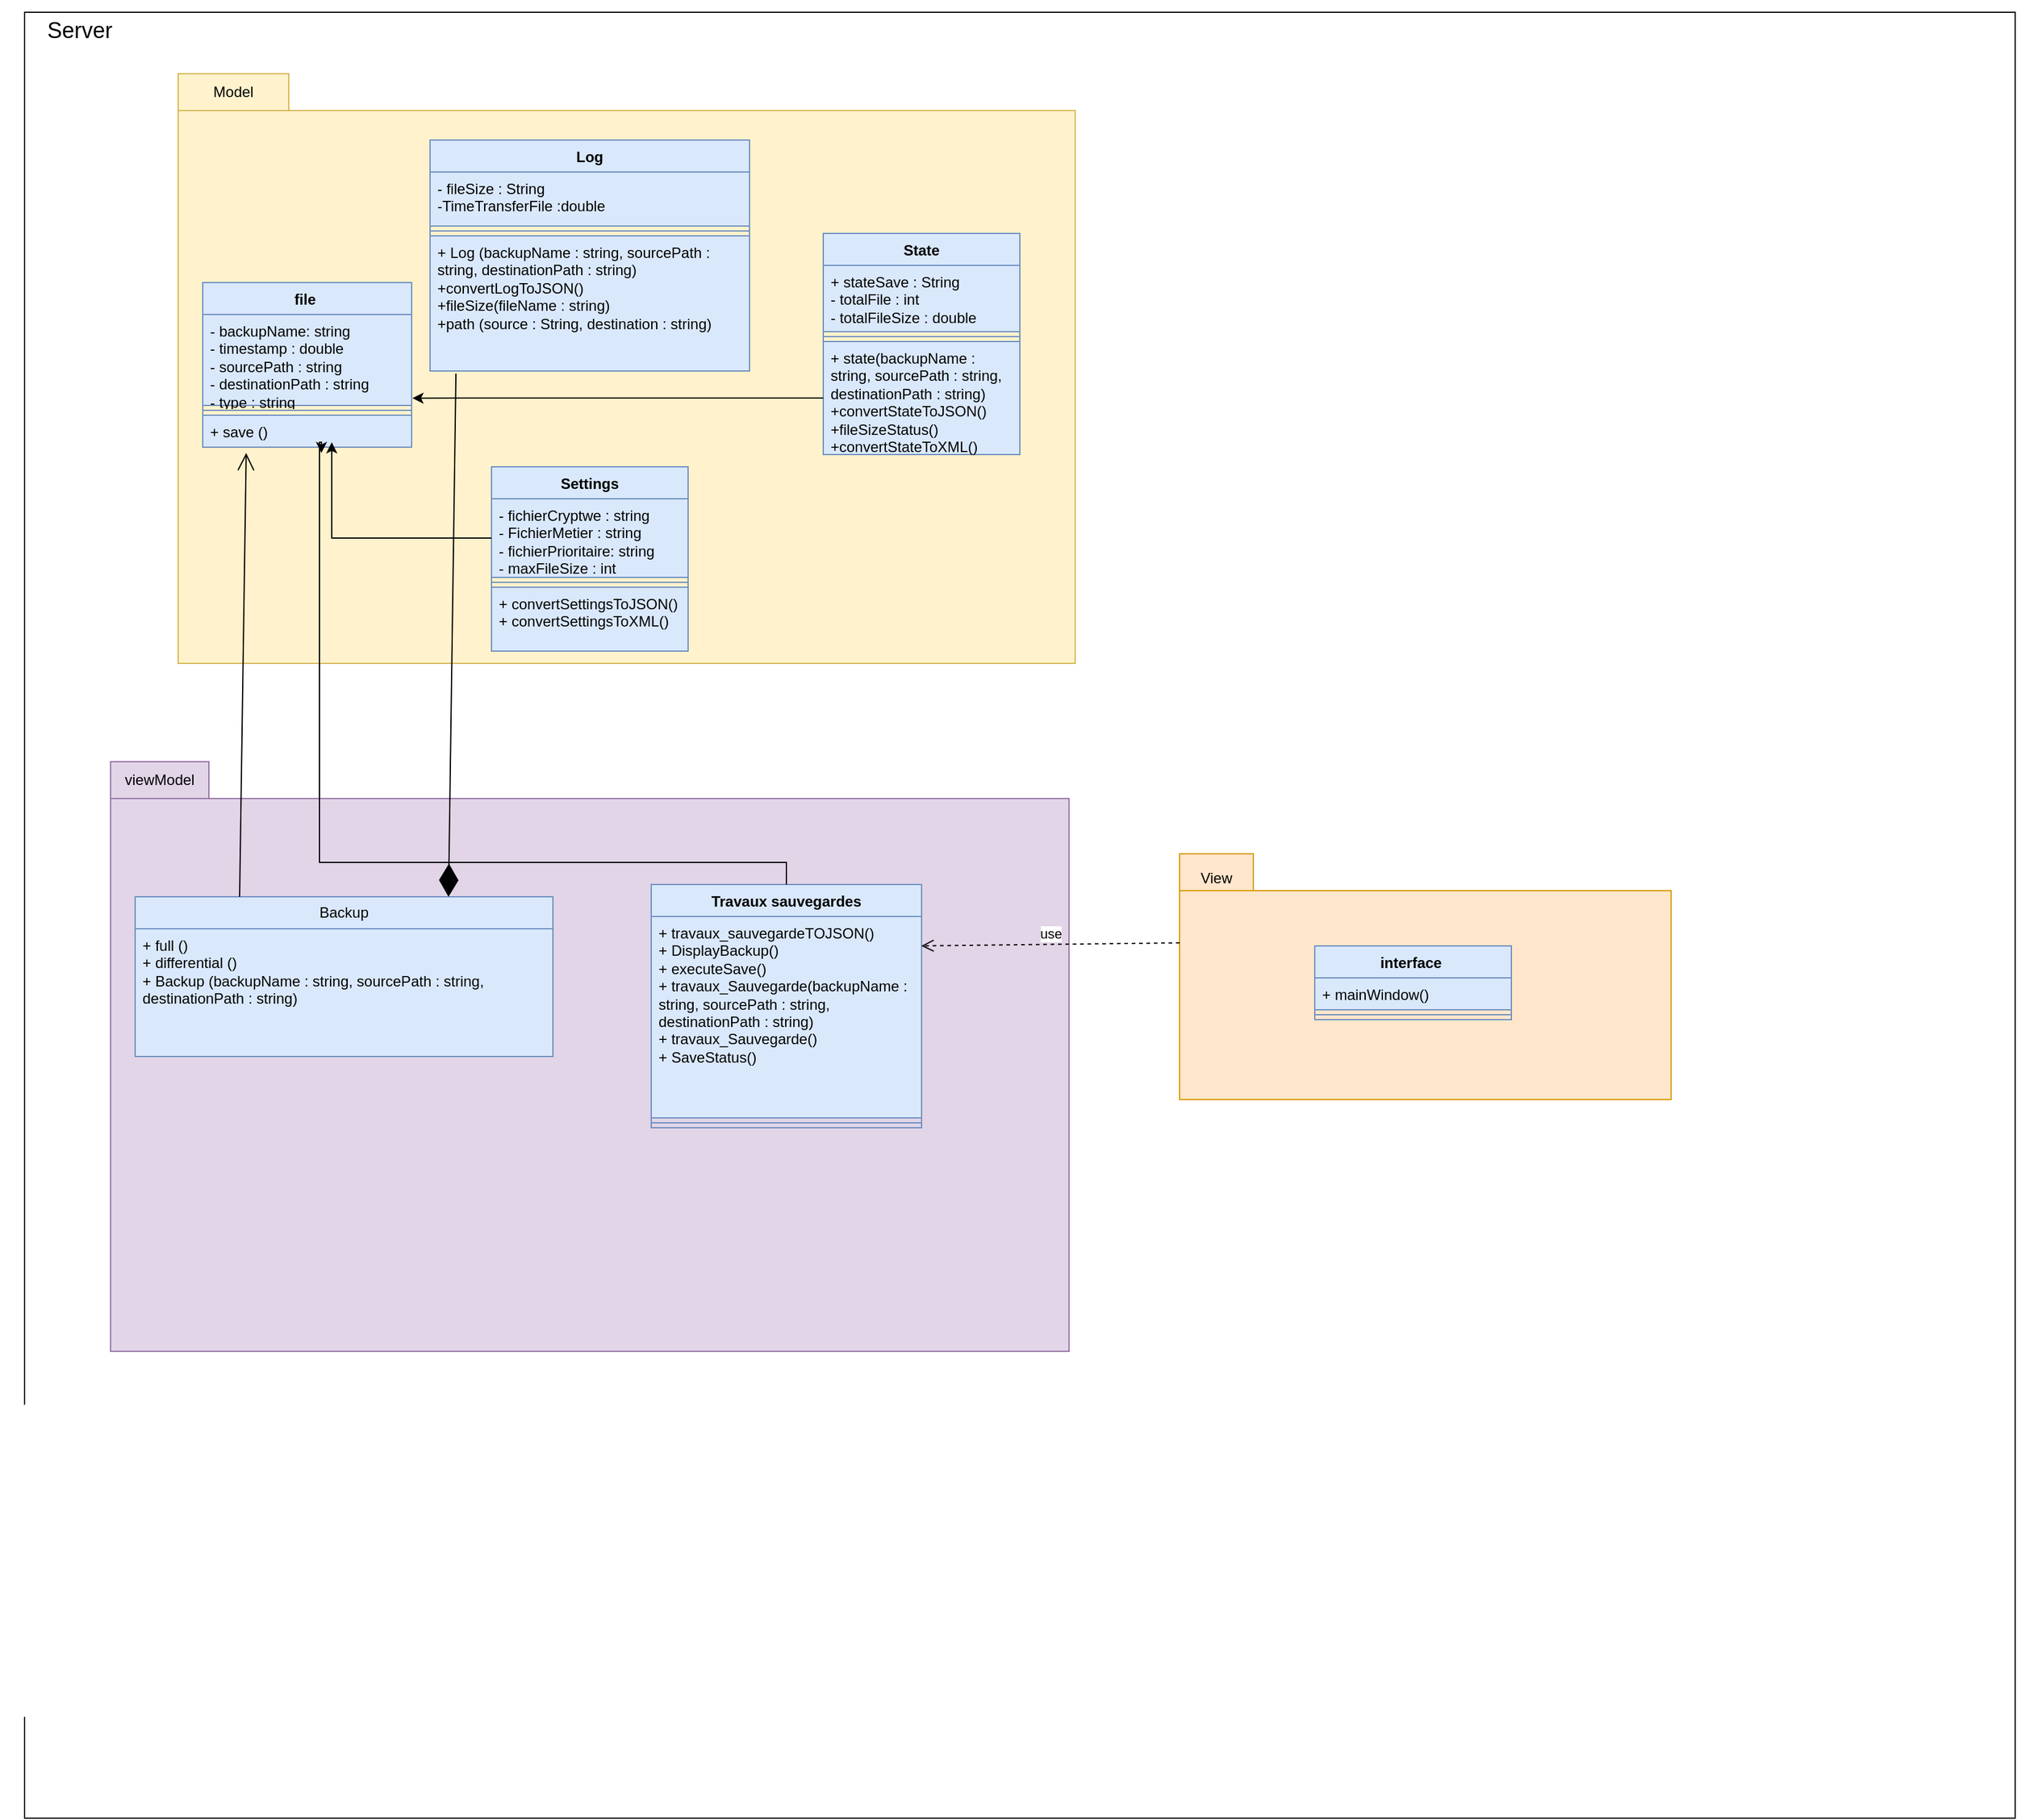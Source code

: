 <mxfile version="22.1.11" type="github">
  <diagram id="C5RBs43oDa-KdzZeNtuy" name="Page-1">
    <mxGraphModel dx="1949" dy="1903" grid="1" gridSize="10" guides="1" tooltips="1" connect="1" arrows="1" fold="1" page="1" pageScale="1" pageWidth="827" pageHeight="1169" math="0" shadow="0">
      <root>
        <mxCell id="WIyWlLk6GJQsqaUBKTNV-0" />
        <mxCell id="WIyWlLk6GJQsqaUBKTNV-1" parent="WIyWlLk6GJQsqaUBKTNV-0" />
        <mxCell id="ituSa4Jh_Zp6wQNcWbV0-0" value="" style="rounded=0;whiteSpace=wrap;html=1;" vertex="1" parent="WIyWlLk6GJQsqaUBKTNV-1">
          <mxGeometry x="-770" y="-130" width="1620" height="1470" as="geometry" />
        </mxCell>
        <mxCell id="ituSa4Jh_Zp6wQNcWbV0-1" value="&lt;font style=&quot;font-size: 18px;&quot;&gt;Server&lt;/font&gt;" style="text;html=1;strokeColor=none;fillColor=none;align=center;verticalAlign=middle;whiteSpace=wrap;rounded=0;" vertex="1" parent="WIyWlLk6GJQsqaUBKTNV-1">
          <mxGeometry x="-790" y="-140" width="130" height="50" as="geometry" />
        </mxCell>
        <mxCell id="ituSa4Jh_Zp6wQNcWbV0-2" value="" style="shape=folder;fontStyle=1;spacingTop=10;tabWidth=90;tabHeight=30;tabPosition=left;html=1;whiteSpace=wrap;fillColor=#fff2cc;strokeColor=#d6b656;" vertex="1" parent="WIyWlLk6GJQsqaUBKTNV-1">
          <mxGeometry x="-645" y="-80" width="730" height="480" as="geometry" />
        </mxCell>
        <mxCell id="ituSa4Jh_Zp6wQNcWbV0-3" value="Log" style="swimlane;fontStyle=1;align=center;verticalAlign=top;childLayout=stackLayout;horizontal=1;startSize=26;horizontalStack=0;resizeParent=1;resizeParentMax=0;resizeLast=0;collapsible=1;marginBottom=0;whiteSpace=wrap;html=1;fillColor=#dae8fc;strokeColor=#6c8ebf;" vertex="1" parent="WIyWlLk6GJQsqaUBKTNV-1">
          <mxGeometry x="-440" y="-26" width="260" height="188" as="geometry" />
        </mxCell>
        <mxCell id="ituSa4Jh_Zp6wQNcWbV0-4" value="- fileSize : String&amp;nbsp;&lt;br&gt;-TimeTransferFile :double&amp;nbsp;" style="text;strokeColor=#6c8ebf;fillColor=#dae8fc;align=left;verticalAlign=top;spacingLeft=4;spacingRight=4;overflow=hidden;rotatable=0;points=[[0,0.5],[1,0.5]];portConstraint=eastwest;whiteSpace=wrap;html=1;" vertex="1" parent="ituSa4Jh_Zp6wQNcWbV0-3">
          <mxGeometry y="26" width="260" height="44" as="geometry" />
        </mxCell>
        <mxCell id="ituSa4Jh_Zp6wQNcWbV0-5" value="" style="line;strokeWidth=1;fillColor=none;align=left;verticalAlign=middle;spacingTop=-1;spacingLeft=3;spacingRight=3;rotatable=0;labelPosition=right;points=[];portConstraint=eastwest;strokeColor=inherit;" vertex="1" parent="ituSa4Jh_Zp6wQNcWbV0-3">
          <mxGeometry y="70" width="260" height="8" as="geometry" />
        </mxCell>
        <mxCell id="ituSa4Jh_Zp6wQNcWbV0-6" value="+ Log (backupName : string, sourcePath : string, destinationPath : string) &amp;nbsp;&lt;br&gt;+convertLogToJSON()&lt;br&gt;+fileSize(fileName : string)&amp;nbsp;&lt;br&gt;+path (source : String, destination : string) &amp;nbsp;" style="text;strokeColor=#6c8ebf;fillColor=#dae8fc;align=left;verticalAlign=top;spacingLeft=4;spacingRight=4;overflow=hidden;rotatable=0;points=[[0,0.5],[1,0.5]];portConstraint=eastwest;whiteSpace=wrap;html=1;" vertex="1" parent="ituSa4Jh_Zp6wQNcWbV0-3">
          <mxGeometry y="78" width="260" height="110" as="geometry" />
        </mxCell>
        <mxCell id="ituSa4Jh_Zp6wQNcWbV0-11" value="file&amp;nbsp;" style="swimlane;fontStyle=1;align=center;verticalAlign=top;childLayout=stackLayout;horizontal=1;startSize=26;horizontalStack=0;resizeParent=1;resizeParentMax=0;resizeLast=0;collapsible=1;marginBottom=0;whiteSpace=wrap;html=1;fillColor=#dae8fc;strokeColor=#6c8ebf;" vertex="1" parent="WIyWlLk6GJQsqaUBKTNV-1">
          <mxGeometry x="-625" y="90" width="170" height="134" as="geometry" />
        </mxCell>
        <mxCell id="ituSa4Jh_Zp6wQNcWbV0-12" value="- backupName: string&lt;br&gt;- timestamp : double&lt;br&gt;- sourcePath : string&lt;br&gt;- destinationPath : string&amp;nbsp;&lt;br&gt;- type : string" style="text;strokeColor=#6c8ebf;fillColor=#dae8fc;align=left;verticalAlign=top;spacingLeft=4;spacingRight=4;overflow=hidden;rotatable=0;points=[[0,0.5],[1,0.5]];portConstraint=eastwest;whiteSpace=wrap;html=1;" vertex="1" parent="ituSa4Jh_Zp6wQNcWbV0-11">
          <mxGeometry y="26" width="170" height="74" as="geometry" />
        </mxCell>
        <mxCell id="ituSa4Jh_Zp6wQNcWbV0-13" value="" style="line;strokeWidth=1;fillColor=none;align=left;verticalAlign=middle;spacingTop=-1;spacingLeft=3;spacingRight=3;rotatable=0;labelPosition=right;points=[];portConstraint=eastwest;strokeColor=inherit;" vertex="1" parent="ituSa4Jh_Zp6wQNcWbV0-11">
          <mxGeometry y="100" width="170" height="8" as="geometry" />
        </mxCell>
        <mxCell id="ituSa4Jh_Zp6wQNcWbV0-14" value="+ save ()" style="text;strokeColor=#6c8ebf;fillColor=#dae8fc;align=left;verticalAlign=top;spacingLeft=4;spacingRight=4;overflow=hidden;rotatable=0;points=[[0,0.5],[1,0.5]];portConstraint=eastwest;whiteSpace=wrap;html=1;" vertex="1" parent="ituSa4Jh_Zp6wQNcWbV0-11">
          <mxGeometry y="108" width="170" height="26" as="geometry" />
        </mxCell>
        <mxCell id="ituSa4Jh_Zp6wQNcWbV0-15" value="Settings" style="swimlane;fontStyle=1;align=center;verticalAlign=top;childLayout=stackLayout;horizontal=1;startSize=26;horizontalStack=0;resizeParent=1;resizeParentMax=0;resizeLast=0;collapsible=1;marginBottom=0;whiteSpace=wrap;html=1;fillColor=#dae8fc;strokeColor=#6c8ebf;" vertex="1" parent="WIyWlLk6GJQsqaUBKTNV-1">
          <mxGeometry x="-390" y="240" width="160" height="150" as="geometry" />
        </mxCell>
        <mxCell id="ituSa4Jh_Zp6wQNcWbV0-16" value="- fichierCryptwe : string&lt;br&gt;- FichierMetier : string&amp;nbsp;&lt;br&gt;- fichierPrioritaire: string&lt;br&gt;- maxFileSize : int" style="text;strokeColor=#6c8ebf;fillColor=#dae8fc;align=left;verticalAlign=top;spacingLeft=4;spacingRight=4;overflow=hidden;rotatable=0;points=[[0,0.5],[1,0.5]];portConstraint=eastwest;whiteSpace=wrap;html=1;" vertex="1" parent="ituSa4Jh_Zp6wQNcWbV0-15">
          <mxGeometry y="26" width="160" height="64" as="geometry" />
        </mxCell>
        <mxCell id="ituSa4Jh_Zp6wQNcWbV0-17" value="" style="line;strokeWidth=1;fillColor=none;align=left;verticalAlign=middle;spacingTop=-1;spacingLeft=3;spacingRight=3;rotatable=0;labelPosition=right;points=[];portConstraint=eastwest;strokeColor=inherit;" vertex="1" parent="ituSa4Jh_Zp6wQNcWbV0-15">
          <mxGeometry y="90" width="160" height="8" as="geometry" />
        </mxCell>
        <mxCell id="ituSa4Jh_Zp6wQNcWbV0-18" value="+ convertSettingsToJSON()&lt;br&gt;+ convertSettingsToXML()" style="text;strokeColor=#6c8ebf;fillColor=#dae8fc;align=left;verticalAlign=top;spacingLeft=4;spacingRight=4;overflow=hidden;rotatable=0;points=[[0,0.5],[1,0.5]];portConstraint=eastwest;whiteSpace=wrap;html=1;" vertex="1" parent="ituSa4Jh_Zp6wQNcWbV0-15">
          <mxGeometry y="98" width="160" height="52" as="geometry" />
        </mxCell>
        <mxCell id="ituSa4Jh_Zp6wQNcWbV0-19" value="State" style="swimlane;fontStyle=1;align=center;verticalAlign=top;childLayout=stackLayout;horizontal=1;startSize=26;horizontalStack=0;resizeParent=1;resizeParentMax=0;resizeLast=0;collapsible=1;marginBottom=0;whiteSpace=wrap;html=1;fillColor=#dae8fc;strokeColor=#6c8ebf;" vertex="1" parent="WIyWlLk6GJQsqaUBKTNV-1">
          <mxGeometry x="-120" y="50" width="160" height="180" as="geometry" />
        </mxCell>
        <mxCell id="ituSa4Jh_Zp6wQNcWbV0-20" value="+ stateSave : String&amp;nbsp;&lt;br&gt;- totalFile : int&amp;nbsp;&lt;br&gt;- totalFileSize : double" style="text;strokeColor=#6c8ebf;fillColor=#dae8fc;align=left;verticalAlign=top;spacingLeft=4;spacingRight=4;overflow=hidden;rotatable=0;points=[[0,0.5],[1,0.5]];portConstraint=eastwest;whiteSpace=wrap;html=1;" vertex="1" parent="ituSa4Jh_Zp6wQNcWbV0-19">
          <mxGeometry y="26" width="160" height="54" as="geometry" />
        </mxCell>
        <mxCell id="ituSa4Jh_Zp6wQNcWbV0-21" value="" style="line;strokeWidth=1;fillColor=none;align=left;verticalAlign=middle;spacingTop=-1;spacingLeft=3;spacingRight=3;rotatable=0;labelPosition=right;points=[];portConstraint=eastwest;strokeColor=inherit;" vertex="1" parent="ituSa4Jh_Zp6wQNcWbV0-19">
          <mxGeometry y="80" width="160" height="8" as="geometry" />
        </mxCell>
        <mxCell id="ituSa4Jh_Zp6wQNcWbV0-22" value="+ state(backupName : string, sourcePath : string, destinationPath : string)&lt;br&gt;+convertStateToJSON()&lt;br&gt;+fileSizeStatus()&lt;br&gt;+convertStateToXML()&lt;br&gt;" style="text;strokeColor=#6c8ebf;fillColor=#dae8fc;align=left;verticalAlign=top;spacingLeft=4;spacingRight=4;overflow=hidden;rotatable=0;points=[[0,0.5],[1,0.5]];portConstraint=eastwest;whiteSpace=wrap;html=1;" vertex="1" parent="ituSa4Jh_Zp6wQNcWbV0-19">
          <mxGeometry y="88" width="160" height="92" as="geometry" />
        </mxCell>
        <mxCell id="ituSa4Jh_Zp6wQNcWbV0-23" value="" style="shape=folder;fontStyle=1;spacingTop=10;tabWidth=80;tabHeight=30;tabPosition=left;html=1;whiteSpace=wrap;fillColor=#e1d5e7;strokeColor=#9673a6;" vertex="1" parent="WIyWlLk6GJQsqaUBKTNV-1">
          <mxGeometry x="-700" y="480" width="780" height="480" as="geometry" />
        </mxCell>
        <mxCell id="ituSa4Jh_Zp6wQNcWbV0-28" value="Backup" style="swimlane;fontStyle=0;childLayout=stackLayout;horizontal=1;startSize=26;fillColor=#dae8fc;horizontalStack=0;resizeParent=1;resizeParentMax=0;resizeLast=0;collapsible=1;marginBottom=0;whiteSpace=wrap;html=1;strokeColor=#6c8ebf;" vertex="1" parent="WIyWlLk6GJQsqaUBKTNV-1">
          <mxGeometry x="-680" y="590" width="340" height="130" as="geometry" />
        </mxCell>
        <mxCell id="ituSa4Jh_Zp6wQNcWbV0-29" value="+ full ()&lt;br&gt;+ differential ()&lt;br&gt;+ Backup (backupName : string, sourcePath : string, destinationPath : string) &amp;nbsp;" style="text;strokeColor=#6c8ebf;fillColor=#dae8fc;align=left;verticalAlign=top;spacingLeft=4;spacingRight=4;overflow=hidden;rotatable=0;points=[[0,0.5],[1,0.5]];portConstraint=eastwest;whiteSpace=wrap;html=1;" vertex="1" parent="ituSa4Jh_Zp6wQNcWbV0-28">
          <mxGeometry y="26" width="340" height="104" as="geometry" />
        </mxCell>
        <mxCell id="ituSa4Jh_Zp6wQNcWbV0-32" value="Travaux sauvegardes" style="swimlane;fontStyle=1;align=center;verticalAlign=top;childLayout=stackLayout;horizontal=1;startSize=26;horizontalStack=0;resizeParent=1;resizeParentMax=0;resizeLast=0;collapsible=1;marginBottom=0;whiteSpace=wrap;html=1;fillColor=#dae8fc;strokeColor=#6c8ebf;" vertex="1" parent="WIyWlLk6GJQsqaUBKTNV-1">
          <mxGeometry x="-260" y="580" width="220" height="198" as="geometry" />
        </mxCell>
        <mxCell id="ituSa4Jh_Zp6wQNcWbV0-33" value="+ travaux_sauvegardeTOJSON()&lt;br&gt;+ DisplayBackup()&lt;br&gt;+ executeSave()&lt;br&gt;+ travaux_Sauvegarde(backupName : string, sourcePath : string, destinationPath : string) &amp;nbsp;&lt;br&gt;+ travaux_Sauvegarde()&lt;br&gt;+ SaveStatus()" style="text;strokeColor=#6c8ebf;fillColor=#dae8fc;align=left;verticalAlign=top;spacingLeft=4;spacingRight=4;overflow=hidden;rotatable=0;points=[[0,0.5],[1,0.5]];portConstraint=eastwest;whiteSpace=wrap;html=1;" vertex="1" parent="ituSa4Jh_Zp6wQNcWbV0-32">
          <mxGeometry y="26" width="220" height="164" as="geometry" />
        </mxCell>
        <mxCell id="ituSa4Jh_Zp6wQNcWbV0-34" value="" style="line;strokeWidth=1;fillColor=none;align=left;verticalAlign=middle;spacingTop=-1;spacingLeft=3;spacingRight=3;rotatable=0;labelPosition=right;points=[];portConstraint=eastwest;strokeColor=inherit;" vertex="1" parent="ituSa4Jh_Zp6wQNcWbV0-32">
          <mxGeometry y="190" width="220" height="8" as="geometry" />
        </mxCell>
        <mxCell id="ituSa4Jh_Zp6wQNcWbV0-36" value="" style="shape=folder;fontStyle=1;spacingTop=10;tabWidth=60;tabHeight=30;tabPosition=left;html=1;whiteSpace=wrap;fillColor=#ffe6cc;strokeColor=#d79b00;" vertex="1" parent="WIyWlLk6GJQsqaUBKTNV-1">
          <mxGeometry x="170" y="555" width="400" height="200" as="geometry" />
        </mxCell>
        <mxCell id="ituSa4Jh_Zp6wQNcWbV0-37" value="interface&amp;nbsp;" style="swimlane;fontStyle=1;align=center;verticalAlign=top;childLayout=stackLayout;horizontal=1;startSize=26;horizontalStack=0;resizeParent=1;resizeParentMax=0;resizeLast=0;collapsible=1;marginBottom=0;whiteSpace=wrap;html=1;fillColor=#dae8fc;strokeColor=#6c8ebf;" vertex="1" parent="WIyWlLk6GJQsqaUBKTNV-1">
          <mxGeometry x="280" y="630" width="160" height="60" as="geometry" />
        </mxCell>
        <mxCell id="ituSa4Jh_Zp6wQNcWbV0-38" value="+ mainWindow()" style="text;strokeColor=#6c8ebf;fillColor=#dae8fc;align=left;verticalAlign=top;spacingLeft=4;spacingRight=4;overflow=hidden;rotatable=0;points=[[0,0.5],[1,0.5]];portConstraint=eastwest;whiteSpace=wrap;html=1;" vertex="1" parent="ituSa4Jh_Zp6wQNcWbV0-37">
          <mxGeometry y="26" width="160" height="26" as="geometry" />
        </mxCell>
        <mxCell id="ituSa4Jh_Zp6wQNcWbV0-39" value="" style="line;strokeWidth=1;fillColor=none;align=left;verticalAlign=middle;spacingTop=-1;spacingLeft=3;spacingRight=3;rotatable=0;labelPosition=right;points=[];portConstraint=eastwest;strokeColor=inherit;" vertex="1" parent="ituSa4Jh_Zp6wQNcWbV0-37">
          <mxGeometry y="52" width="160" height="8" as="geometry" />
        </mxCell>
        <mxCell id="ituSa4Jh_Zp6wQNcWbV0-42" value="" style="endArrow=diamondThin;endFill=1;endSize=24;html=1;rounded=0;entryX=0.75;entryY=0;entryDx=0;entryDy=0;exitX=0.081;exitY=1.019;exitDx=0;exitDy=0;exitPerimeter=0;" edge="1" parent="WIyWlLk6GJQsqaUBKTNV-1" source="ituSa4Jh_Zp6wQNcWbV0-6" target="ituSa4Jh_Zp6wQNcWbV0-28">
          <mxGeometry width="160" relative="1" as="geometry">
            <mxPoint x="-420" y="170" as="sourcePoint" />
            <mxPoint x="-492" y="562" as="targetPoint" />
          </mxGeometry>
        </mxCell>
        <mxCell id="ituSa4Jh_Zp6wQNcWbV0-43" style="edgeStyle=orthogonalEdgeStyle;rounded=0;orthogonalLoop=1;jettySize=auto;html=1;exitX=0;exitY=0.5;exitDx=0;exitDy=0;" edge="1" parent="WIyWlLk6GJQsqaUBKTNV-1" source="ituSa4Jh_Zp6wQNcWbV0-16">
          <mxGeometry relative="1" as="geometry">
            <mxPoint x="-520" y="220" as="targetPoint" />
            <Array as="points">
              <mxPoint x="-520" y="268" />
              <mxPoint x="-520" y="126" />
            </Array>
          </mxGeometry>
        </mxCell>
        <mxCell id="ituSa4Jh_Zp6wQNcWbV0-44" style="edgeStyle=orthogonalEdgeStyle;rounded=0;orthogonalLoop=1;jettySize=auto;html=1;exitX=0.5;exitY=0;exitDx=0;exitDy=0;entryX=0.568;entryY=1.183;entryDx=0;entryDy=0;entryPerimeter=0;" edge="1" parent="WIyWlLk6GJQsqaUBKTNV-1" source="ituSa4Jh_Zp6wQNcWbV0-32" target="ituSa4Jh_Zp6wQNcWbV0-14">
          <mxGeometry relative="1" as="geometry">
            <Array as="points">
              <mxPoint x="-150" y="562" />
              <mxPoint x="-530" y="562" />
              <mxPoint x="-530" y="220" />
              <mxPoint x="-528" y="220" />
            </Array>
          </mxGeometry>
        </mxCell>
        <mxCell id="ituSa4Jh_Zp6wQNcWbV0-45" style="edgeStyle=orthogonalEdgeStyle;rounded=0;orthogonalLoop=1;jettySize=auto;html=1;exitX=0;exitY=0.5;exitDx=0;exitDy=0;entryX=1.004;entryY=0.92;entryDx=0;entryDy=0;entryPerimeter=0;" edge="1" parent="WIyWlLk6GJQsqaUBKTNV-1" source="ituSa4Jh_Zp6wQNcWbV0-22" target="ituSa4Jh_Zp6wQNcWbV0-12">
          <mxGeometry relative="1" as="geometry" />
        </mxCell>
        <mxCell id="ituSa4Jh_Zp6wQNcWbV0-47" value="" style="endArrow=open;endFill=1;endSize=12;html=1;rounded=0;exitX=0.25;exitY=0;exitDx=0;exitDy=0;entryX=0.208;entryY=1.183;entryDx=0;entryDy=0;entryPerimeter=0;" edge="1" parent="WIyWlLk6GJQsqaUBKTNV-1" source="ituSa4Jh_Zp6wQNcWbV0-28" target="ituSa4Jh_Zp6wQNcWbV0-14">
          <mxGeometry width="160" relative="1" as="geometry">
            <mxPoint x="-190" y="320" as="sourcePoint" />
            <mxPoint x="-30" y="320" as="targetPoint" />
          </mxGeometry>
        </mxCell>
        <mxCell id="ituSa4Jh_Zp6wQNcWbV0-49" value="use" style="html=1;verticalAlign=bottom;endArrow=open;dashed=1;endSize=8;curved=0;rounded=0;entryX=0.999;entryY=0.146;entryDx=0;entryDy=0;entryPerimeter=0;exitX=0;exitY=0;exitDx=0;exitDy=72.5;exitPerimeter=0;" edge="1" parent="WIyWlLk6GJQsqaUBKTNV-1" source="ituSa4Jh_Zp6wQNcWbV0-36" target="ituSa4Jh_Zp6wQNcWbV0-33">
          <mxGeometry relative="1" as="geometry">
            <mxPoint x="120" y="730" as="sourcePoint" />
            <mxPoint x="40" y="730" as="targetPoint" />
          </mxGeometry>
        </mxCell>
        <mxCell id="ituSa4Jh_Zp6wQNcWbV0-50" value="Model" style="text;html=1;strokeColor=none;fillColor=none;align=center;verticalAlign=middle;whiteSpace=wrap;rounded=0;" vertex="1" parent="WIyWlLk6GJQsqaUBKTNV-1">
          <mxGeometry x="-630" y="-80" width="60" height="30" as="geometry" />
        </mxCell>
        <mxCell id="ituSa4Jh_Zp6wQNcWbV0-51" value="viewModel" style="text;html=1;strokeColor=none;fillColor=none;align=center;verticalAlign=middle;whiteSpace=wrap;rounded=0;" vertex="1" parent="WIyWlLk6GJQsqaUBKTNV-1">
          <mxGeometry x="-690" y="480" width="60" height="30" as="geometry" />
        </mxCell>
        <mxCell id="ituSa4Jh_Zp6wQNcWbV0-52" value="View" style="text;html=1;strokeColor=none;fillColor=none;align=center;verticalAlign=middle;whiteSpace=wrap;rounded=0;" vertex="1" parent="WIyWlLk6GJQsqaUBKTNV-1">
          <mxGeometry x="170" y="560" width="60" height="30" as="geometry" />
        </mxCell>
      </root>
    </mxGraphModel>
  </diagram>
</mxfile>
